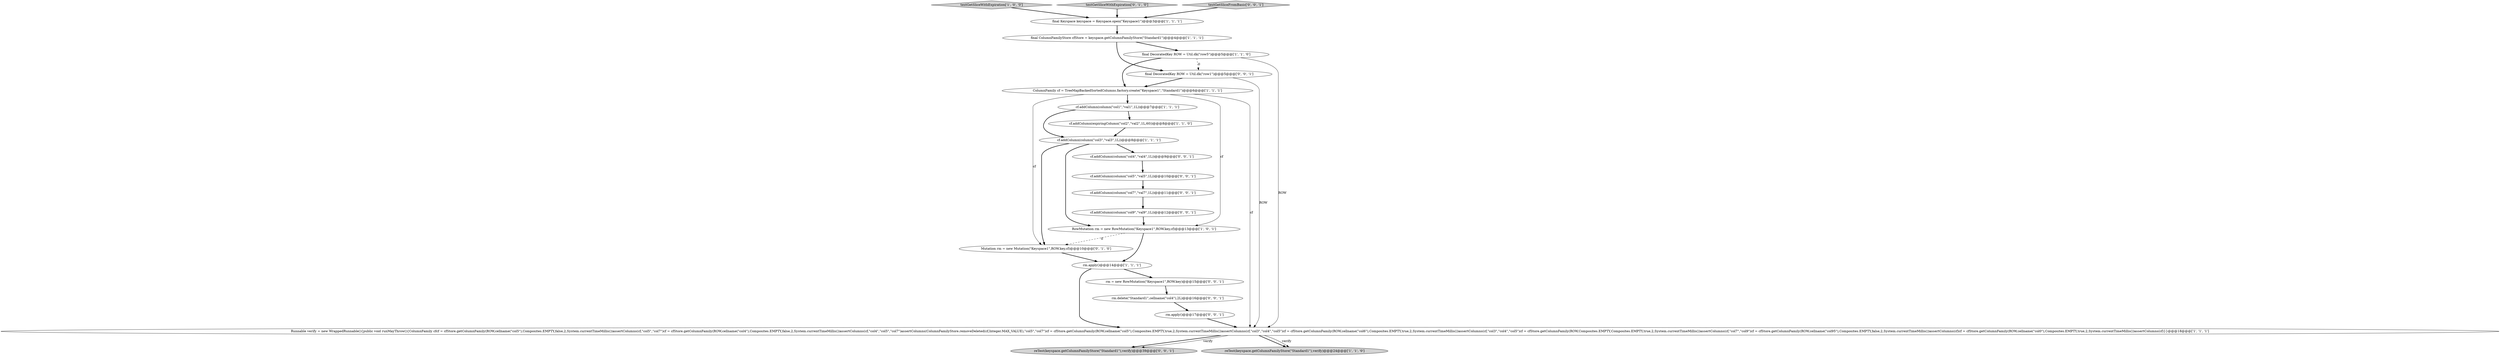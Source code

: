digraph {
16 [style = filled, label = "final DecoratedKey ROW = Util.dk(\"row1\")@@@5@@@['0', '0', '1']", fillcolor = white, shape = ellipse image = "AAA0AAABBB3BBB"];
11 [style = filled, label = "Runnable verify = new WrappedRunnable(){public void runMayThrow(){ColumnFamily cfcf = cfStore.getColumnFamily(ROW,cellname(\"col5\"),Composites.EMPTY,false,2,System.currentTimeMillis())assertColumns(cf,\"col5\",\"col7\")cf = cfStore.getColumnFamily(ROW,cellname(\"col4\"),Composites.EMPTY,false,2,System.currentTimeMillis())assertColumns(cf,\"col4\",\"col5\",\"col7\")assertColumns(ColumnFamilyStore.removeDeleted(cf,Integer.MAX_VALUE),\"col5\",\"col7\")cf = cfStore.getColumnFamily(ROW,cellname(\"col5\"),Composites.EMPTY,true,2,System.currentTimeMillis())assertColumns(cf,\"col3\",\"col4\",\"col5\")cf = cfStore.getColumnFamily(ROW,cellname(\"col6\"),Composites.EMPTY,true,2,System.currentTimeMillis())assertColumns(cf,\"col3\",\"col4\",\"col5\")cf = cfStore.getColumnFamily(ROW,Composites.EMPTY,Composites.EMPTY,true,2,System.currentTimeMillis())assertColumns(cf,\"col7\",\"col9\")cf = cfStore.getColumnFamily(ROW,cellname(\"col95\"),Composites.EMPTY,false,2,System.currentTimeMillis())assertColumns(cf)cf = cfStore.getColumnFamily(ROW,cellname(\"col0\"),Composites.EMPTY,true,2,System.currentTimeMillis())assertColumns(cf)}}@@@18@@@['1', '1', '1']", fillcolor = white, shape = ellipse image = "AAA0AAABBB1BBB"];
2 [style = filled, label = "final Keyspace keyspace = Keyspace.open(\"Keyspace1\")@@@3@@@['1', '1', '1']", fillcolor = white, shape = ellipse image = "AAA0AAABBB1BBB"];
12 [style = filled, label = "Mutation rm = new Mutation(\"Keyspace1\",ROW.key,cf)@@@10@@@['0', '1', '0']", fillcolor = white, shape = ellipse image = "AAA1AAABBB2BBB"];
21 [style = filled, label = "cf.addColumn(column(\"col5\",\"val5\",1L))@@@10@@@['0', '0', '1']", fillcolor = white, shape = ellipse image = "AAA0AAABBB3BBB"];
4 [style = filled, label = "testGetSliceWithExpiration['1', '0', '0']", fillcolor = lightgray, shape = diamond image = "AAA0AAABBB1BBB"];
20 [style = filled, label = "reTest(keyspace.getColumnFamilyStore(\"Standard1\"),verify)@@@39@@@['0', '0', '1']", fillcolor = lightgray, shape = ellipse image = "AAA0AAABBB3BBB"];
6 [style = filled, label = "cf.addColumn(column(\"col3\",\"val3\",1L))@@@8@@@['1', '1', '1']", fillcolor = white, shape = ellipse image = "AAA0AAABBB1BBB"];
19 [style = filled, label = "rm.apply()@@@17@@@['0', '0', '1']", fillcolor = white, shape = ellipse image = "AAA0AAABBB3BBB"];
10 [style = filled, label = "final ColumnFamilyStore cfStore = keyspace.getColumnFamilyStore(\"Standard1\")@@@4@@@['1', '1', '1']", fillcolor = white, shape = ellipse image = "AAA0AAABBB1BBB"];
15 [style = filled, label = "rm = new RowMutation(\"Keyspace1\",ROW.key)@@@15@@@['0', '0', '1']", fillcolor = white, shape = ellipse image = "AAA0AAABBB3BBB"];
17 [style = filled, label = "cf.addColumn(column(\"col9\",\"val9\",1L))@@@12@@@['0', '0', '1']", fillcolor = white, shape = ellipse image = "AAA0AAABBB3BBB"];
9 [style = filled, label = "RowMutation rm = new RowMutation(\"Keyspace1\",ROW.key,cf)@@@13@@@['1', '0', '1']", fillcolor = white, shape = ellipse image = "AAA0AAABBB1BBB"];
18 [style = filled, label = "rm.delete(\"Standard1\",cellname(\"col4\"),2L)@@@16@@@['0', '0', '1']", fillcolor = white, shape = ellipse image = "AAA0AAABBB3BBB"];
0 [style = filled, label = "final DecoratedKey ROW = Util.dk(\"row5\")@@@5@@@['1', '1', '0']", fillcolor = white, shape = ellipse image = "AAA0AAABBB1BBB"];
1 [style = filled, label = "reTest(keyspace.getColumnFamilyStore(\"Standard1\"),verify)@@@24@@@['1', '1', '0']", fillcolor = lightgray, shape = ellipse image = "AAA0AAABBB1BBB"];
3 [style = filled, label = "rm.apply()@@@14@@@['1', '1', '1']", fillcolor = white, shape = ellipse image = "AAA0AAABBB1BBB"];
7 [style = filled, label = "cf.addColumn(expiringColumn(\"col2\",\"val2\",1L,60))@@@8@@@['1', '1', '0']", fillcolor = white, shape = ellipse image = "AAA0AAABBB1BBB"];
23 [style = filled, label = "cf.addColumn(column(\"col4\",\"val4\",1L))@@@9@@@['0', '0', '1']", fillcolor = white, shape = ellipse image = "AAA0AAABBB3BBB"];
5 [style = filled, label = "cf.addColumn(column(\"col1\",\"val1\",1L))@@@7@@@['1', '1', '1']", fillcolor = white, shape = ellipse image = "AAA0AAABBB1BBB"];
8 [style = filled, label = "ColumnFamily cf = TreeMapBackedSortedColumns.factory.create(\"Keyspace1\",\"Standard1\")@@@6@@@['1', '1', '1']", fillcolor = white, shape = ellipse image = "AAA0AAABBB1BBB"];
14 [style = filled, label = "cf.addColumn(column(\"col7\",\"val7\",1L))@@@11@@@['0', '0', '1']", fillcolor = white, shape = ellipse image = "AAA0AAABBB3BBB"];
13 [style = filled, label = "testGetSliceWithExpiration['0', '1', '0']", fillcolor = lightgray, shape = diamond image = "AAA0AAABBB2BBB"];
22 [style = filled, label = "testGetSliceFromBasic['0', '0', '1']", fillcolor = lightgray, shape = diamond image = "AAA0AAABBB3BBB"];
10->16 [style = bold, label=""];
22->2 [style = bold, label=""];
14->17 [style = bold, label=""];
21->14 [style = bold, label=""];
3->11 [style = bold, label=""];
11->20 [style = bold, label=""];
11->20 [style = solid, label="verify"];
8->5 [style = bold, label=""];
9->12 [style = dashed, label="0"];
15->18 [style = bold, label=""];
9->3 [style = bold, label=""];
7->6 [style = bold, label=""];
16->8 [style = bold, label=""];
11->1 [style = bold, label=""];
2->10 [style = bold, label=""];
0->8 [style = bold, label=""];
8->11 [style = solid, label="cf"];
8->12 [style = solid, label="cf"];
4->2 [style = bold, label=""];
6->9 [style = bold, label=""];
23->21 [style = bold, label=""];
0->16 [style = dashed, label="0"];
19->11 [style = bold, label=""];
18->19 [style = bold, label=""];
12->3 [style = bold, label=""];
17->9 [style = bold, label=""];
16->11 [style = solid, label="ROW"];
6->12 [style = bold, label=""];
3->15 [style = bold, label=""];
0->11 [style = solid, label="ROW"];
8->9 [style = solid, label="cf"];
13->2 [style = bold, label=""];
6->23 [style = bold, label=""];
11->1 [style = solid, label="verify"];
5->7 [style = bold, label=""];
10->0 [style = bold, label=""];
5->6 [style = bold, label=""];
}
